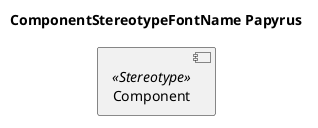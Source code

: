 @startuml
'!include ../../../plantuml-styles/plantuml-ae-skinparam-ex.iuml

skinparam ComponentStereotypeFontName Papyrus

title ComponentStereotypeFontName Papyrus

component Component <<Stereotype>>
@enduml